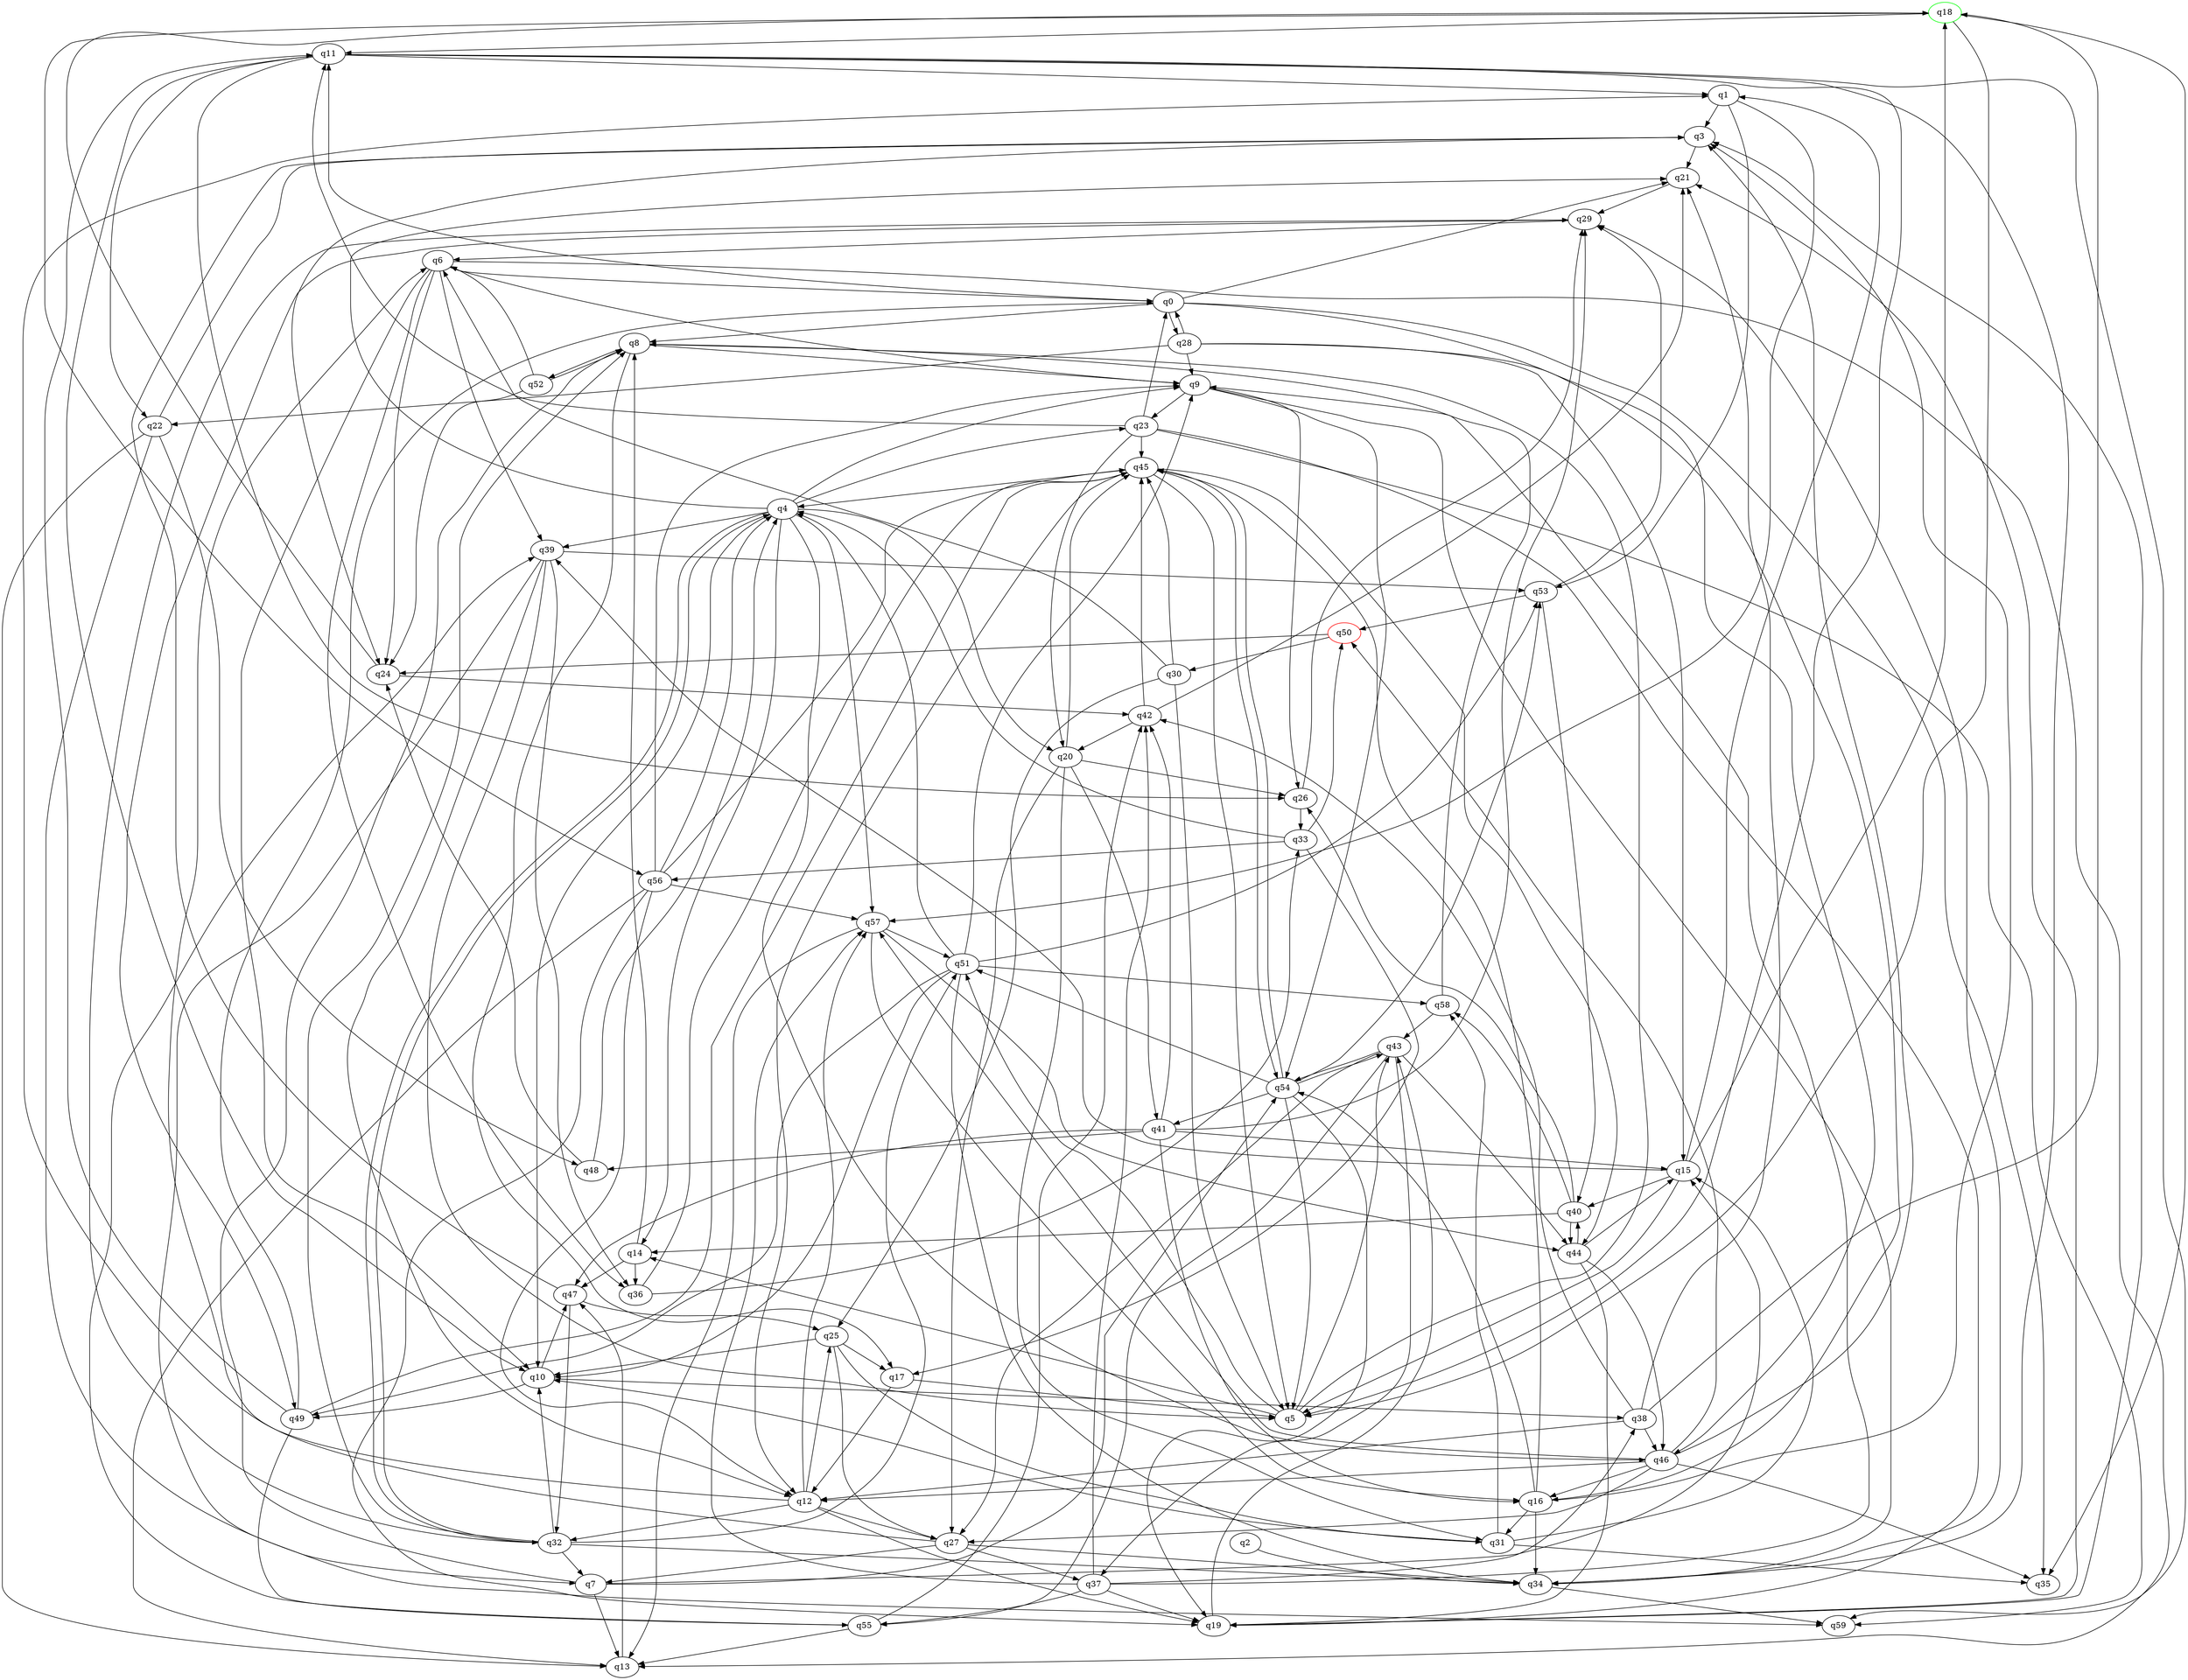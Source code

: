 digraph A{
q18 [initial=1,color=green];
q50 [final=1,color=red];
q0 -> q8;
q0 -> q11;
q0 -> q21;
q0 -> q28;
q0 -> q35;
q0 -> q46;
q1 -> q3;
q1 -> q53;
q1 -> q57;
q2 -> q34;
q3 -> q21;
q3 -> q24;
q4 -> q9;
q4 -> q10;
q4 -> q14;
q4 -> q20;
q4 -> q21;
q4 -> q23;
q4 -> q32;
q4 -> q39;
q4 -> q46;
q4 -> q57;
q5 -> q8;
q5 -> q14;
q5 -> q43;
q5 -> q51;
q6 -> q0;
q6 -> q9;
q6 -> q10;
q6 -> q13;
q6 -> q24;
q6 -> q36;
q6 -> q39;
q7 -> q8;
q7 -> q13;
q7 -> q15;
q7 -> q54;
q8 -> q9;
q8 -> q17;
q8 -> q52;
q9 -> q23;
q9 -> q26;
q9 -> q34;
q9 -> q54;
q10 -> q38;
q10 -> q47;
q10 -> q49;
q11 -> q1;
q11 -> q5;
q11 -> q10;
q11 -> q22;
q11 -> q26;
q11 -> q34;
q11 -> q59;
q12 -> q1;
q12 -> q19;
q12 -> q25;
q12 -> q27;
q12 -> q32;
q12 -> q57;
q13 -> q47;
q14 -> q8;
q14 -> q36;
q14 -> q47;
q15 -> q1;
q15 -> q5;
q15 -> q18;
q15 -> q39;
q15 -> q40;
q16 -> q3;
q16 -> q31;
q16 -> q34;
q16 -> q45;
q16 -> q54;
q17 -> q5;
q17 -> q12;
q18 -> q5;
q18 -> q11;
q18 -> q35;
q18 -> q56;
q19 -> q3;
q19 -> q21;
q19 -> q43;
q20 -> q26;
q20 -> q27;
q20 -> q31;
q20 -> q41;
q20 -> q45;
q21 -> q29;
q22 -> q3;
q22 -> q7;
q22 -> q13;
q22 -> q48;
q23 -> q0;
q23 -> q11;
q23 -> q19;
q23 -> q20;
q23 -> q45;
q23 -> q59;
q24 -> q18;
q24 -> q42;
q25 -> q10;
q25 -> q17;
q25 -> q27;
q25 -> q31;
q26 -> q29;
q26 -> q33;
q27 -> q6;
q27 -> q7;
q27 -> q34;
q27 -> q37;
q28 -> q0;
q28 -> q9;
q28 -> q15;
q28 -> q16;
q28 -> q22;
q29 -> q6;
q29 -> q49;
q30 -> q5;
q30 -> q6;
q30 -> q25;
q30 -> q45;
q31 -> q10;
q31 -> q15;
q31 -> q35;
q31 -> q58;
q32 -> q4;
q32 -> q7;
q32 -> q8;
q32 -> q10;
q32 -> q29;
q32 -> q34;
q32 -> q51;
q33 -> q4;
q33 -> q17;
q33 -> q50;
q33 -> q56;
q34 -> q29;
q34 -> q59;
q36 -> q33;
q36 -> q45;
q37 -> q9;
q37 -> q19;
q37 -> q38;
q37 -> q42;
q37 -> q55;
q37 -> q57;
q38 -> q12;
q38 -> q18;
q38 -> q21;
q38 -> q42;
q38 -> q46;
q39 -> q5;
q39 -> q12;
q39 -> q36;
q39 -> q53;
q39 -> q59;
q40 -> q14;
q40 -> q26;
q40 -> q44;
q40 -> q58;
q41 -> q15;
q41 -> q16;
q41 -> q29;
q41 -> q42;
q41 -> q47;
q41 -> q48;
q42 -> q20;
q42 -> q21;
q42 -> q45;
q43 -> q27;
q43 -> q37;
q43 -> q44;
q43 -> q54;
q43 -> q55;
q44 -> q15;
q44 -> q19;
q44 -> q40;
q44 -> q46;
q45 -> q4;
q45 -> q5;
q45 -> q12;
q45 -> q44;
q45 -> q54;
q46 -> q3;
q46 -> q12;
q46 -> q16;
q46 -> q27;
q46 -> q35;
q46 -> q50;
q46 -> q57;
q47 -> q3;
q47 -> q25;
q47 -> q32;
q48 -> q4;
q48 -> q24;
q49 -> q0;
q49 -> q11;
q49 -> q45;
q49 -> q55;
q50 -> q24;
q50 -> q30;
q51 -> q4;
q51 -> q9;
q51 -> q10;
q51 -> q34;
q51 -> q49;
q51 -> q53;
q51 -> q58;
q52 -> q6;
q52 -> q8;
q52 -> q24;
q53 -> q29;
q53 -> q40;
q53 -> q50;
q54 -> q5;
q54 -> q19;
q54 -> q41;
q54 -> q43;
q54 -> q45;
q54 -> q51;
q54 -> q53;
q55 -> q13;
q55 -> q39;
q55 -> q42;
q56 -> q4;
q56 -> q9;
q56 -> q12;
q56 -> q13;
q56 -> q19;
q56 -> q45;
q56 -> q57;
q57 -> q13;
q57 -> q16;
q57 -> q44;
q57 -> q51;
q58 -> q8;
q58 -> q43;
}